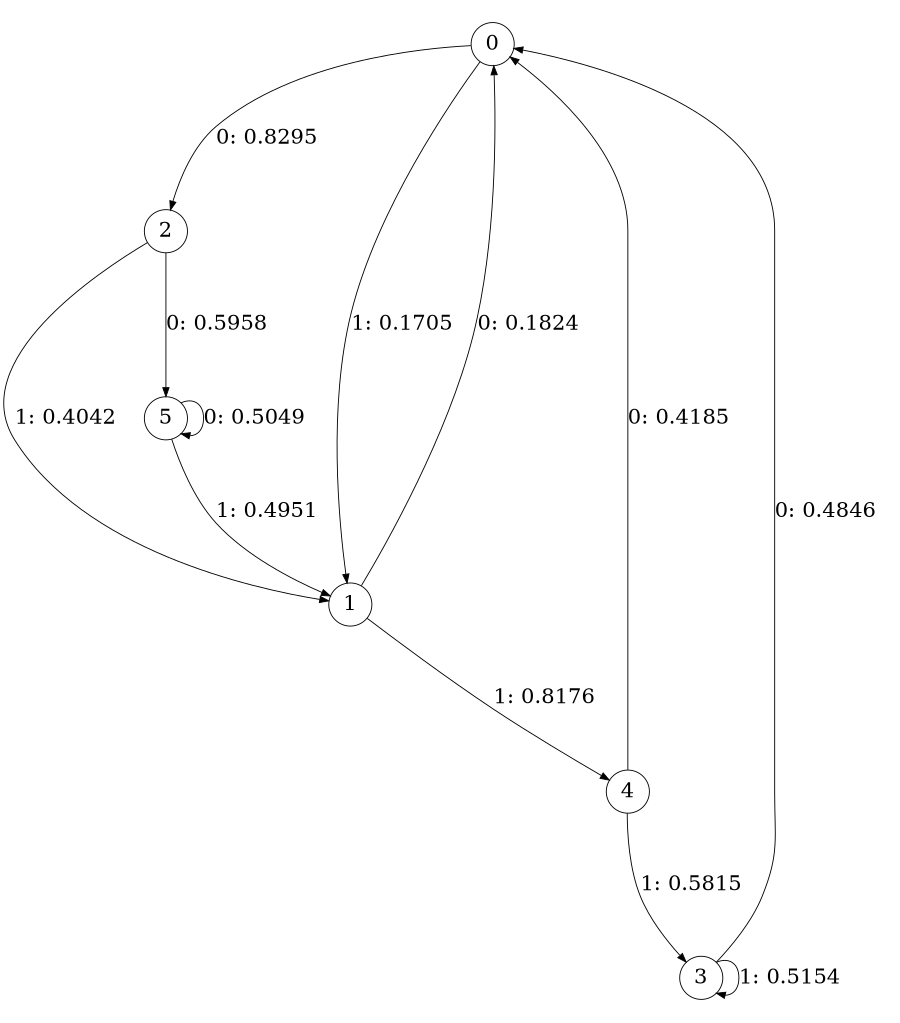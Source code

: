 digraph "ch9faceL3" {
size = "6,8.5";
ratio = "fill";
node [shape = circle];
node [fontsize = 24];
edge [fontsize = 24];
0 -> 2 [label = "0: 0.8295   "];
0 -> 1 [label = "1: 0.1705   "];
1 -> 0 [label = "0: 0.1824   "];
1 -> 4 [label = "1: 0.8176   "];
2 -> 5 [label = "0: 0.5958   "];
2 -> 1 [label = "1: 0.4042   "];
3 -> 0 [label = "0: 0.4846   "];
3 -> 3 [label = "1: 0.5154   "];
4 -> 0 [label = "0: 0.4185   "];
4 -> 3 [label = "1: 0.5815   "];
5 -> 5 [label = "0: 0.5049   "];
5 -> 1 [label = "1: 0.4951   "];
}